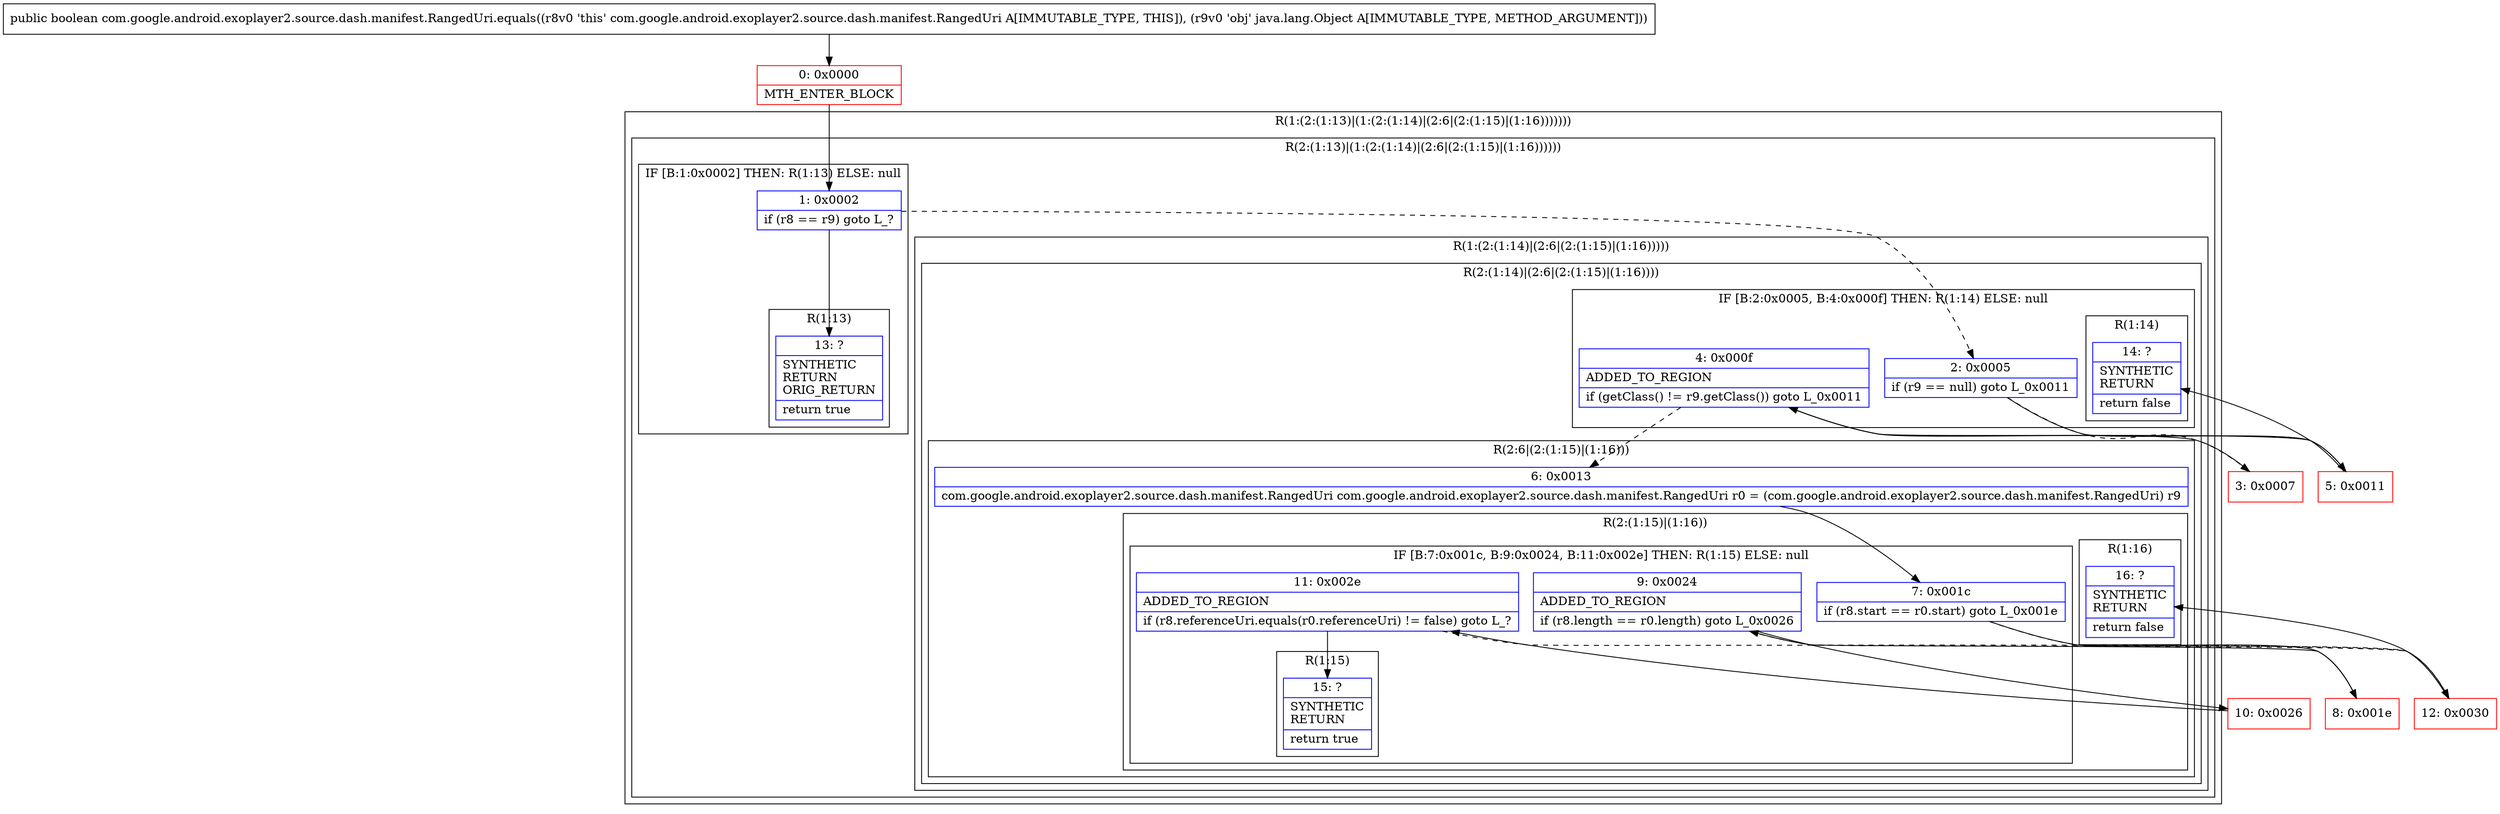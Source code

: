 digraph "CFG forcom.google.android.exoplayer2.source.dash.manifest.RangedUri.equals(Ljava\/lang\/Object;)Z" {
subgraph cluster_Region_1934553023 {
label = "R(1:(2:(1:13)|(1:(2:(1:14)|(2:6|(2:(1:15)|(1:16)))))))";
node [shape=record,color=blue];
subgraph cluster_Region_829575534 {
label = "R(2:(1:13)|(1:(2:(1:14)|(2:6|(2:(1:15)|(1:16))))))";
node [shape=record,color=blue];
subgraph cluster_IfRegion_1814277061 {
label = "IF [B:1:0x0002] THEN: R(1:13) ELSE: null";
node [shape=record,color=blue];
Node_1 [shape=record,label="{1\:\ 0x0002|if (r8 == r9) goto L_?\l}"];
subgraph cluster_Region_1760175205 {
label = "R(1:13)";
node [shape=record,color=blue];
Node_13 [shape=record,label="{13\:\ ?|SYNTHETIC\lRETURN\lORIG_RETURN\l|return true\l}"];
}
}
subgraph cluster_Region_1818037712 {
label = "R(1:(2:(1:14)|(2:6|(2:(1:15)|(1:16)))))";
node [shape=record,color=blue];
subgraph cluster_Region_1334298644 {
label = "R(2:(1:14)|(2:6|(2:(1:15)|(1:16))))";
node [shape=record,color=blue];
subgraph cluster_IfRegion_1049309090 {
label = "IF [B:2:0x0005, B:4:0x000f] THEN: R(1:14) ELSE: null";
node [shape=record,color=blue];
Node_2 [shape=record,label="{2\:\ 0x0005|if (r9 == null) goto L_0x0011\l}"];
Node_4 [shape=record,label="{4\:\ 0x000f|ADDED_TO_REGION\l|if (getClass() != r9.getClass()) goto L_0x0011\l}"];
subgraph cluster_Region_125566234 {
label = "R(1:14)";
node [shape=record,color=blue];
Node_14 [shape=record,label="{14\:\ ?|SYNTHETIC\lRETURN\l|return false\l}"];
}
}
subgraph cluster_Region_1728328027 {
label = "R(2:6|(2:(1:15)|(1:16)))";
node [shape=record,color=blue];
Node_6 [shape=record,label="{6\:\ 0x0013|com.google.android.exoplayer2.source.dash.manifest.RangedUri com.google.android.exoplayer2.source.dash.manifest.RangedUri r0 = (com.google.android.exoplayer2.source.dash.manifest.RangedUri) r9\l}"];
subgraph cluster_Region_55333800 {
label = "R(2:(1:15)|(1:16))";
node [shape=record,color=blue];
subgraph cluster_IfRegion_1111075292 {
label = "IF [B:7:0x001c, B:9:0x0024, B:11:0x002e] THEN: R(1:15) ELSE: null";
node [shape=record,color=blue];
Node_7 [shape=record,label="{7\:\ 0x001c|if (r8.start == r0.start) goto L_0x001e\l}"];
Node_9 [shape=record,label="{9\:\ 0x0024|ADDED_TO_REGION\l|if (r8.length == r0.length) goto L_0x0026\l}"];
Node_11 [shape=record,label="{11\:\ 0x002e|ADDED_TO_REGION\l|if (r8.referenceUri.equals(r0.referenceUri) != false) goto L_?\l}"];
subgraph cluster_Region_1920658621 {
label = "R(1:15)";
node [shape=record,color=blue];
Node_15 [shape=record,label="{15\:\ ?|SYNTHETIC\lRETURN\l|return true\l}"];
}
}
subgraph cluster_Region_359345007 {
label = "R(1:16)";
node [shape=record,color=blue];
Node_16 [shape=record,label="{16\:\ ?|SYNTHETIC\lRETURN\l|return false\l}"];
}
}
}
}
}
}
}
Node_0 [shape=record,color=red,label="{0\:\ 0x0000|MTH_ENTER_BLOCK\l}"];
Node_3 [shape=record,color=red,label="{3\:\ 0x0007}"];
Node_5 [shape=record,color=red,label="{5\:\ 0x0011}"];
Node_8 [shape=record,color=red,label="{8\:\ 0x001e}"];
Node_10 [shape=record,color=red,label="{10\:\ 0x0026}"];
Node_12 [shape=record,color=red,label="{12\:\ 0x0030}"];
MethodNode[shape=record,label="{public boolean com.google.android.exoplayer2.source.dash.manifest.RangedUri.equals((r8v0 'this' com.google.android.exoplayer2.source.dash.manifest.RangedUri A[IMMUTABLE_TYPE, THIS]), (r9v0 'obj' java.lang.Object A[IMMUTABLE_TYPE, METHOD_ARGUMENT])) }"];
MethodNode -> Node_0;
Node_1 -> Node_2[style=dashed];
Node_1 -> Node_13;
Node_2 -> Node_3[style=dashed];
Node_2 -> Node_5;
Node_4 -> Node_5;
Node_4 -> Node_6[style=dashed];
Node_6 -> Node_7;
Node_7 -> Node_8;
Node_7 -> Node_12[style=dashed];
Node_9 -> Node_10;
Node_9 -> Node_12[style=dashed];
Node_11 -> Node_12[style=dashed];
Node_11 -> Node_15;
Node_0 -> Node_1;
Node_3 -> Node_4;
Node_5 -> Node_14;
Node_8 -> Node_9;
Node_10 -> Node_11;
Node_12 -> Node_16;
}

